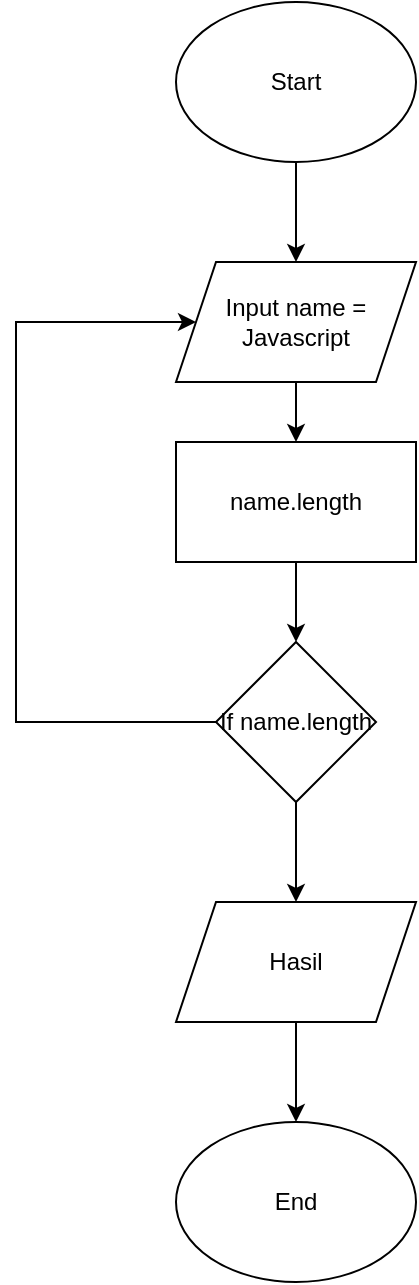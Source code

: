 <mxfile version="20.0.1" type="device"><diagram id="C5RBs43oDa-KdzZeNtuy" name="Page-1"><mxGraphModel dx="755" dy="419" grid="1" gridSize="10" guides="1" tooltips="1" connect="1" arrows="1" fold="1" page="1" pageScale="1" pageWidth="827" pageHeight="1169" math="0" shadow="0"><root><mxCell id="WIyWlLk6GJQsqaUBKTNV-0"/><mxCell id="WIyWlLk6GJQsqaUBKTNV-1" parent="WIyWlLk6GJQsqaUBKTNV-0"/><mxCell id="Mjz1XgCbREjV9dHGI7hD-8" value="" style="edgeStyle=orthogonalEdgeStyle;rounded=0;orthogonalLoop=1;jettySize=auto;html=1;" edge="1" parent="WIyWlLk6GJQsqaUBKTNV-1" source="Mjz1XgCbREjV9dHGI7hD-1" target="Mjz1XgCbREjV9dHGI7hD-3"><mxGeometry relative="1" as="geometry"/></mxCell><mxCell id="Mjz1XgCbREjV9dHGI7hD-1" value="Start" style="ellipse;whiteSpace=wrap;html=1;" vertex="1" parent="WIyWlLk6GJQsqaUBKTNV-1"><mxGeometry x="340" y="120" width="120" height="80" as="geometry"/></mxCell><mxCell id="Mjz1XgCbREjV9dHGI7hD-2" value="End" style="ellipse;whiteSpace=wrap;html=1;" vertex="1" parent="WIyWlLk6GJQsqaUBKTNV-1"><mxGeometry x="340" y="680" width="120" height="80" as="geometry"/></mxCell><mxCell id="Mjz1XgCbREjV9dHGI7hD-10" value="" style="edgeStyle=orthogonalEdgeStyle;rounded=0;orthogonalLoop=1;jettySize=auto;html=1;" edge="1" parent="WIyWlLk6GJQsqaUBKTNV-1" source="Mjz1XgCbREjV9dHGI7hD-3" target="Mjz1XgCbREjV9dHGI7hD-9"><mxGeometry relative="1" as="geometry"/></mxCell><mxCell id="Mjz1XgCbREjV9dHGI7hD-3" value="Input name = Javascript" style="shape=parallelogram;perimeter=parallelogramPerimeter;whiteSpace=wrap;html=1;fixedSize=1;" vertex="1" parent="WIyWlLk6GJQsqaUBKTNV-1"><mxGeometry x="340" y="250" width="120" height="60" as="geometry"/></mxCell><mxCell id="Mjz1XgCbREjV9dHGI7hD-6" value="" style="edgeStyle=orthogonalEdgeStyle;rounded=0;orthogonalLoop=1;jettySize=auto;html=1;" edge="1" parent="WIyWlLk6GJQsqaUBKTNV-1" source="Mjz1XgCbREjV9dHGI7hD-4" target="Mjz1XgCbREjV9dHGI7hD-2"><mxGeometry relative="1" as="geometry"/></mxCell><mxCell id="Mjz1XgCbREjV9dHGI7hD-4" value="Hasil" style="shape=parallelogram;perimeter=parallelogramPerimeter;whiteSpace=wrap;html=1;fixedSize=1;" vertex="1" parent="WIyWlLk6GJQsqaUBKTNV-1"><mxGeometry x="340" y="570" width="120" height="60" as="geometry"/></mxCell><mxCell id="Mjz1XgCbREjV9dHGI7hD-13" value="" style="edgeStyle=orthogonalEdgeStyle;rounded=0;orthogonalLoop=1;jettySize=auto;html=1;" edge="1" parent="WIyWlLk6GJQsqaUBKTNV-1" source="Mjz1XgCbREjV9dHGI7hD-9" target="Mjz1XgCbREjV9dHGI7hD-11"><mxGeometry relative="1" as="geometry"/></mxCell><mxCell id="Mjz1XgCbREjV9dHGI7hD-9" value="name.length" style="rounded=0;whiteSpace=wrap;html=1;" vertex="1" parent="WIyWlLk6GJQsqaUBKTNV-1"><mxGeometry x="340" y="340" width="120" height="60" as="geometry"/></mxCell><mxCell id="Mjz1XgCbREjV9dHGI7hD-12" value="" style="edgeStyle=orthogonalEdgeStyle;rounded=0;orthogonalLoop=1;jettySize=auto;html=1;" edge="1" parent="WIyWlLk6GJQsqaUBKTNV-1" source="Mjz1XgCbREjV9dHGI7hD-11" target="Mjz1XgCbREjV9dHGI7hD-4"><mxGeometry relative="1" as="geometry"/></mxCell><mxCell id="Mjz1XgCbREjV9dHGI7hD-14" style="edgeStyle=orthogonalEdgeStyle;rounded=0;orthogonalLoop=1;jettySize=auto;html=1;" edge="1" parent="WIyWlLk6GJQsqaUBKTNV-1" source="Mjz1XgCbREjV9dHGI7hD-11" target="Mjz1XgCbREjV9dHGI7hD-3"><mxGeometry relative="1" as="geometry"><mxPoint x="320" y="280" as="targetPoint"/><Array as="points"><mxPoint x="260" y="480"/><mxPoint x="260" y="280"/></Array></mxGeometry></mxCell><mxCell id="Mjz1XgCbREjV9dHGI7hD-11" value="If name.length" style="rhombus;whiteSpace=wrap;html=1;" vertex="1" parent="WIyWlLk6GJQsqaUBKTNV-1"><mxGeometry x="360" y="440" width="80" height="80" as="geometry"/></mxCell></root></mxGraphModel></diagram></mxfile>
